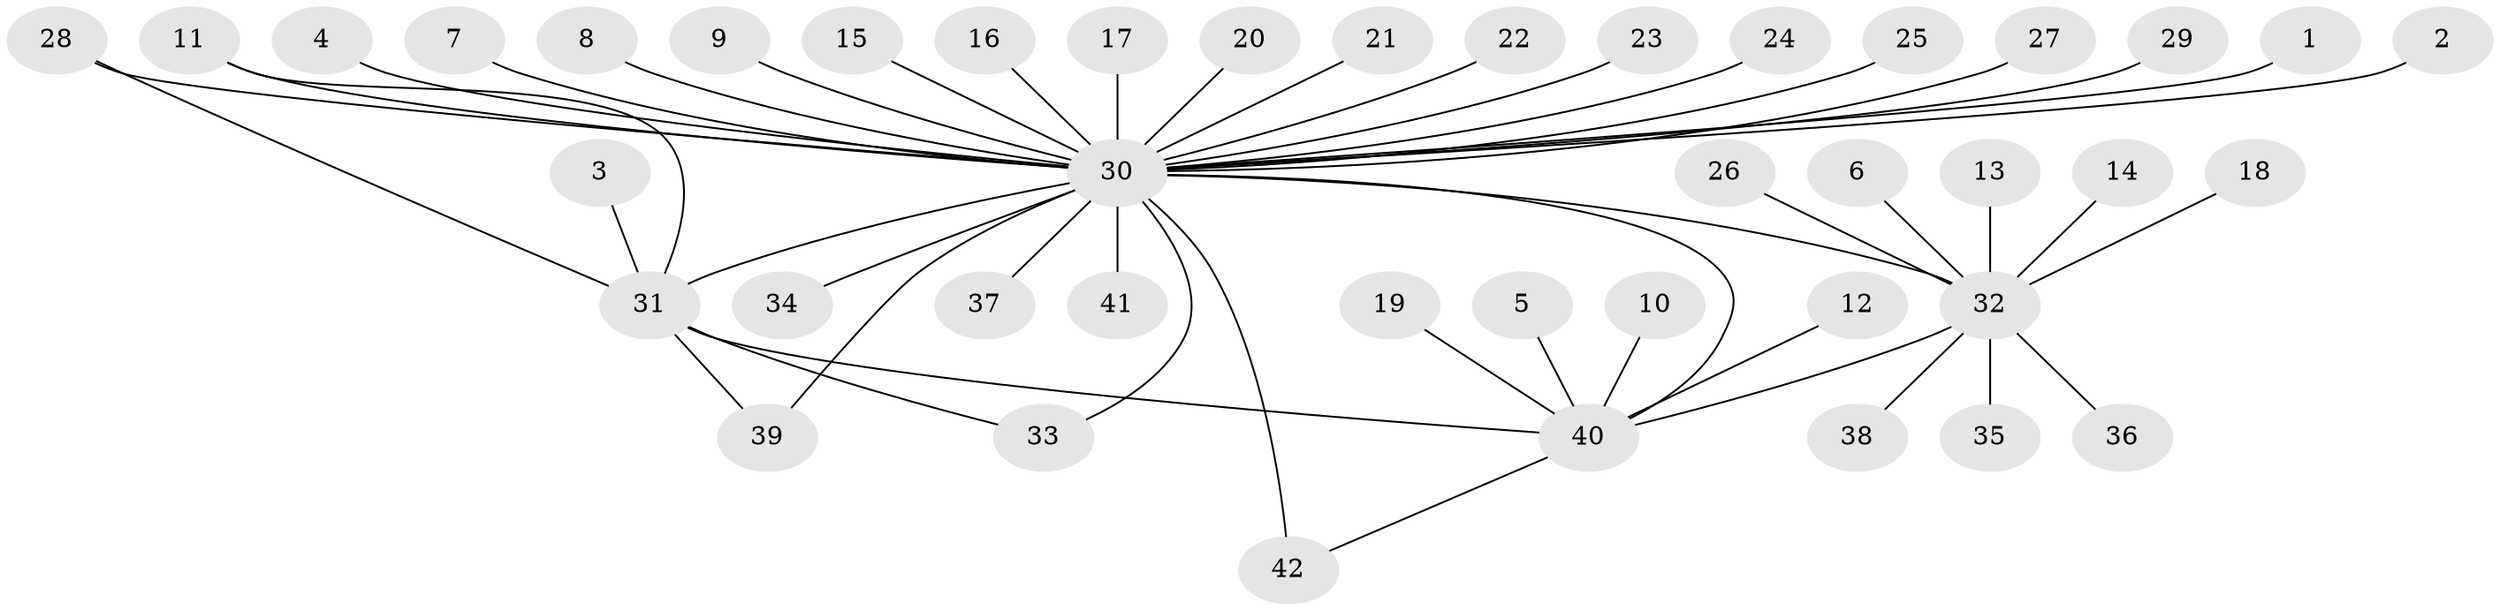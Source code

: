 // original degree distribution, {6: 0.023809523809523808, 35: 0.011904761904761904, 2: 0.13095238095238096, 10: 0.011904761904761904, 4: 0.047619047619047616, 1: 0.6190476190476191, 5: 0.011904761904761904, 3: 0.11904761904761904, 9: 0.011904761904761904, 7: 0.011904761904761904}
// Generated by graph-tools (version 1.1) at 2025/49/03/09/25 03:49:50]
// undirected, 42 vertices, 48 edges
graph export_dot {
graph [start="1"]
  node [color=gray90,style=filled];
  1;
  2;
  3;
  4;
  5;
  6;
  7;
  8;
  9;
  10;
  11;
  12;
  13;
  14;
  15;
  16;
  17;
  18;
  19;
  20;
  21;
  22;
  23;
  24;
  25;
  26;
  27;
  28;
  29;
  30;
  31;
  32;
  33;
  34;
  35;
  36;
  37;
  38;
  39;
  40;
  41;
  42;
  1 -- 30 [weight=1.0];
  2 -- 30 [weight=1.0];
  3 -- 31 [weight=2.0];
  4 -- 30 [weight=1.0];
  5 -- 40 [weight=1.0];
  6 -- 32 [weight=1.0];
  7 -- 30 [weight=1.0];
  8 -- 30 [weight=1.0];
  9 -- 30 [weight=1.0];
  10 -- 40 [weight=1.0];
  11 -- 30 [weight=1.0];
  11 -- 31 [weight=1.0];
  12 -- 40 [weight=1.0];
  13 -- 32 [weight=1.0];
  14 -- 32 [weight=1.0];
  15 -- 30 [weight=1.0];
  16 -- 30 [weight=1.0];
  17 -- 30 [weight=1.0];
  18 -- 32 [weight=1.0];
  19 -- 40 [weight=1.0];
  20 -- 30 [weight=1.0];
  21 -- 30 [weight=1.0];
  22 -- 30 [weight=1.0];
  23 -- 30 [weight=1.0];
  24 -- 30 [weight=1.0];
  25 -- 30 [weight=1.0];
  26 -- 32 [weight=1.0];
  27 -- 30 [weight=1.0];
  28 -- 30 [weight=1.0];
  28 -- 31 [weight=1.0];
  29 -- 30 [weight=1.0];
  30 -- 31 [weight=3.0];
  30 -- 32 [weight=1.0];
  30 -- 33 [weight=1.0];
  30 -- 34 [weight=2.0];
  30 -- 37 [weight=1.0];
  30 -- 39 [weight=1.0];
  30 -- 40 [weight=1.0];
  30 -- 41 [weight=1.0];
  30 -- 42 [weight=2.0];
  31 -- 33 [weight=1.0];
  31 -- 39 [weight=1.0];
  31 -- 40 [weight=1.0];
  32 -- 35 [weight=1.0];
  32 -- 36 [weight=1.0];
  32 -- 38 [weight=1.0];
  32 -- 40 [weight=1.0];
  40 -- 42 [weight=1.0];
}
